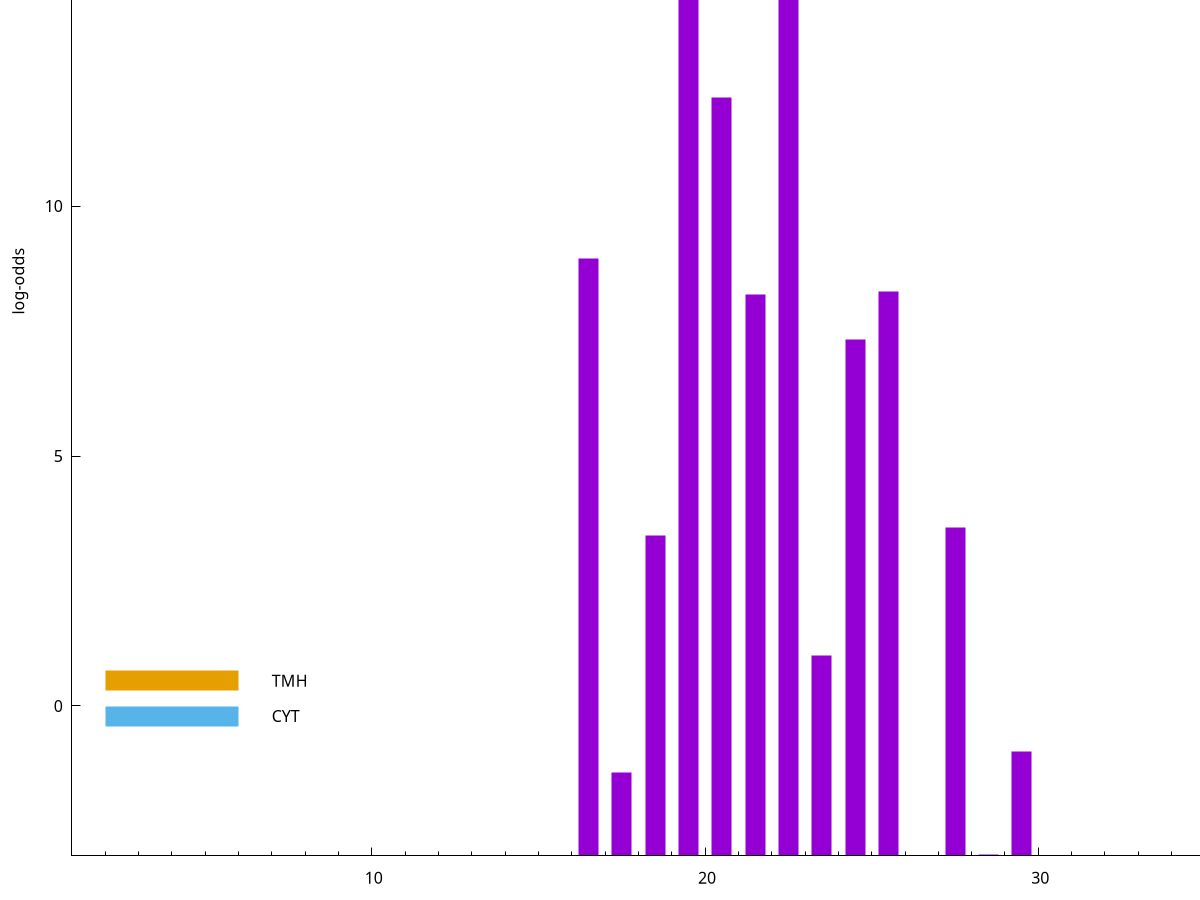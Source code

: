 set title "LipoP predictions for SRR4017849.gff"
set size 2., 1.4
set xrange [1:70] 
set mxtics 10
set yrange [-3:20]
set y2range [0:23]
set ylabel "log-odds"
set term postscript eps color solid "Helvetica" 30
set output "SRR4017849.gff93.eps"
set arrow from 2,16.7498 to 6,16.7498 nohead lt 1 lw 20
set label "SpI" at 7,16.7498
set arrow from 2,0.504943 to 6,0.504943 nohead lt 4 lw 20
set label "TMH" at 7,0.504943
set arrow from 2,-0.200913 to 6,-0.200913 nohead lt 3 lw 20
set label "CYT" at 7,-0.200913
set arrow from 2,16.7498 to 6,16.7498 nohead lt 1 lw 20
set label "SpI" at 7,16.7498
# NOTE: The scores below are the log-odds scores with the threshold
# NOTE: subtracted (a hack to make gnuplot make the histogram all
# NOTE: look nice).
plot "-" axes x1y2 title "" with impulses lt 1 lw 20
19.500000 18.801600
22.500000 18.526300
20.500000 15.164000
16.500000 11.956470
25.500000 11.295260
21.500000 11.237320
24.500000 10.335380
27.500000 6.576080
18.500000 6.418610
23.500000 3.999933
29.500000 2.092202
17.500000 1.659750
28.500000 0.036540
e
exit
